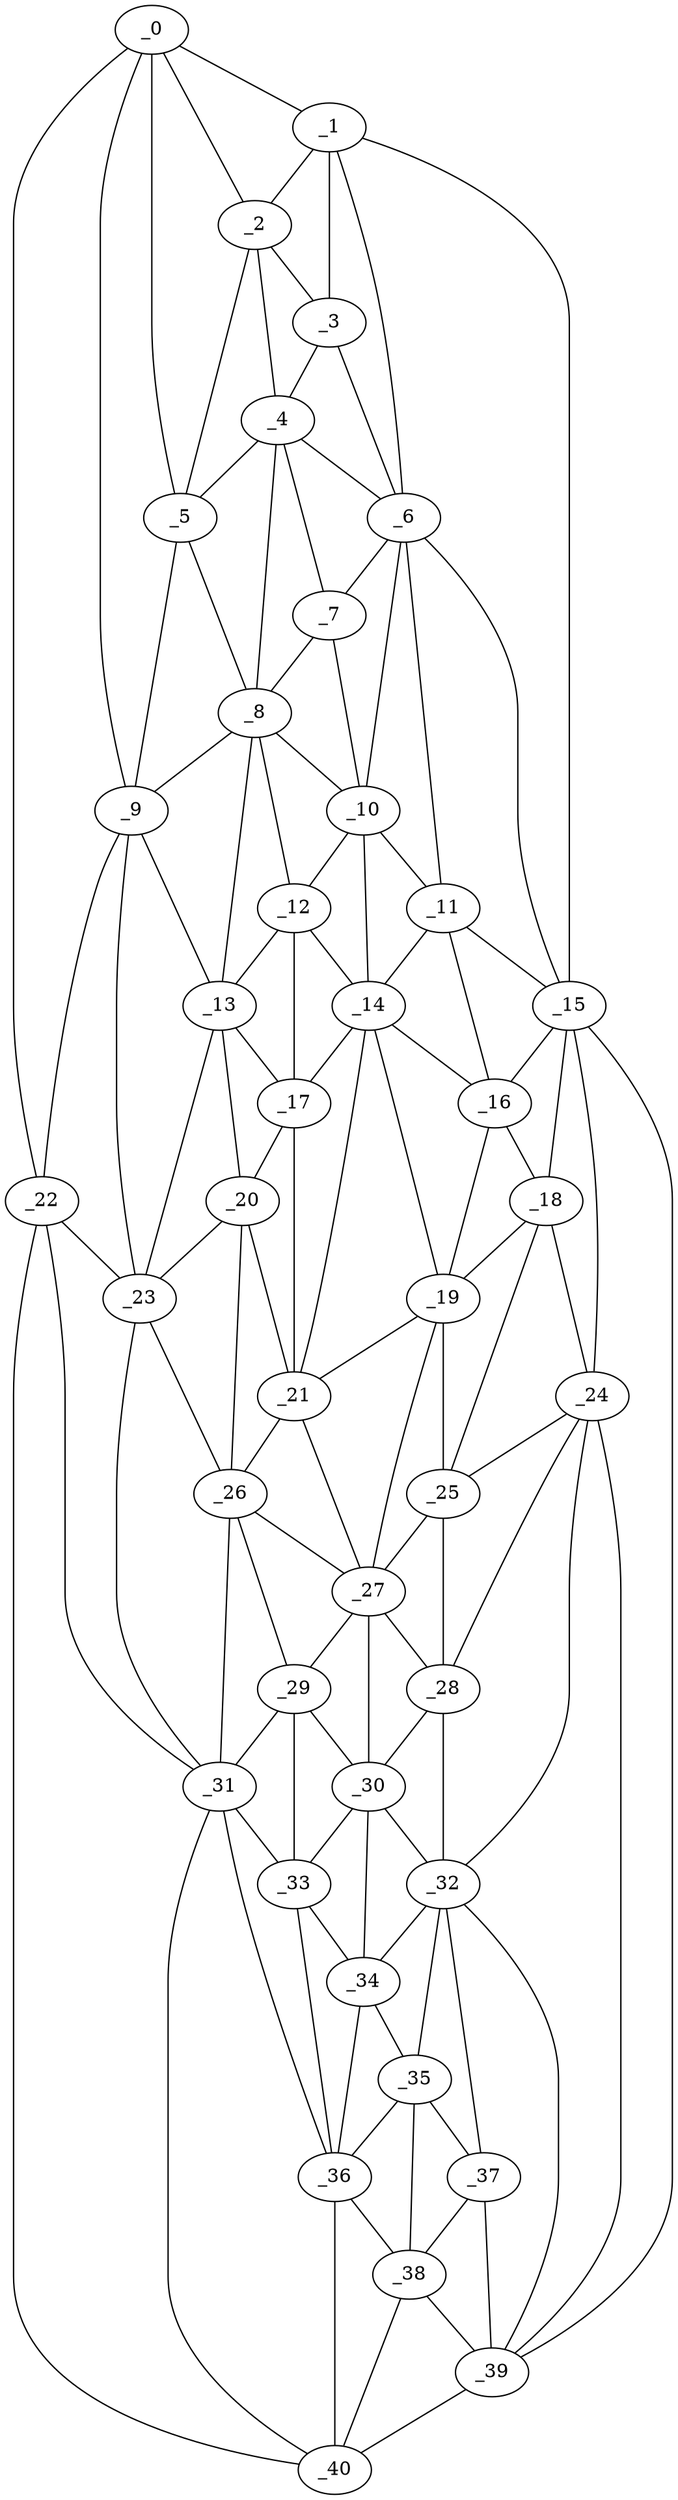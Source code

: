 graph "obj1__120.gxl" {
	_0	 [x=5,
		y=82];
	_1	 [x=6,
		y=65];
	_0 -- _1	 [valence=1];
	_2	 [x=20,
		y=64];
	_0 -- _2	 [valence=2];
	_5	 [x=30,
		y=75];
	_0 -- _5	 [valence=1];
	_9	 [x=45,
		y=78];
	_0 -- _9	 [valence=1];
	_22	 [x=75,
		y=98];
	_0 -- _22	 [valence=1];
	_1 -- _2	 [valence=1];
	_3	 [x=23,
		y=55];
	_1 -- _3	 [valence=1];
	_6	 [x=36,
		y=47];
	_1 -- _6	 [valence=2];
	_15	 [x=62,
		y=31];
	_1 -- _15	 [valence=1];
	_2 -- _3	 [valence=2];
	_4	 [x=28,
		y=61];
	_2 -- _4	 [valence=2];
	_2 -- _5	 [valence=2];
	_3 -- _4	 [valence=1];
	_3 -- _6	 [valence=2];
	_4 -- _5	 [valence=1];
	_4 -- _6	 [valence=1];
	_7	 [x=39,
		y=57];
	_4 -- _7	 [valence=2];
	_8	 [x=43,
		y=67];
	_4 -- _8	 [valence=1];
	_5 -- _8	 [valence=1];
	_5 -- _9	 [valence=2];
	_6 -- _7	 [valence=2];
	_10	 [x=47,
		y=57];
	_6 -- _10	 [valence=1];
	_11	 [x=54,
		y=44];
	_6 -- _11	 [valence=2];
	_6 -- _15	 [valence=1];
	_7 -- _8	 [valence=2];
	_7 -- _10	 [valence=2];
	_8 -- _9	 [valence=2];
	_8 -- _10	 [valence=2];
	_12	 [x=55,
		y=61];
	_8 -- _12	 [valence=2];
	_13	 [x=57,
		y=69];
	_8 -- _13	 [valence=1];
	_9 -- _13	 [valence=2];
	_9 -- _22	 [valence=2];
	_23	 [x=76,
		y=80];
	_9 -- _23	 [valence=1];
	_10 -- _11	 [valence=2];
	_10 -- _12	 [valence=2];
	_14	 [x=58,
		y=53];
	_10 -- _14	 [valence=1];
	_11 -- _14	 [valence=2];
	_11 -- _15	 [valence=1];
	_16	 [x=62,
		y=39];
	_11 -- _16	 [valence=2];
	_12 -- _13	 [valence=2];
	_12 -- _14	 [valence=2];
	_17	 [x=62,
		y=66];
	_12 -- _17	 [valence=1];
	_13 -- _17	 [valence=2];
	_20	 [x=70,
		y=69];
	_13 -- _20	 [valence=1];
	_13 -- _23	 [valence=2];
	_14 -- _16	 [valence=2];
	_14 -- _17	 [valence=2];
	_19	 [x=69,
		y=46];
	_14 -- _19	 [valence=2];
	_21	 [x=71,
		y=53];
	_14 -- _21	 [valence=2];
	_15 -- _16	 [valence=1];
	_18	 [x=69,
		y=33];
	_15 -- _18	 [valence=2];
	_24	 [x=77,
		y=35];
	_15 -- _24	 [valence=2];
	_39	 [x=126,
		y=43];
	_15 -- _39	 [valence=1];
	_16 -- _18	 [valence=2];
	_16 -- _19	 [valence=2];
	_17 -- _20	 [valence=1];
	_17 -- _21	 [valence=1];
	_18 -- _19	 [valence=2];
	_18 -- _24	 [valence=1];
	_25	 [x=77,
		y=41];
	_18 -- _25	 [valence=2];
	_19 -- _21	 [valence=1];
	_19 -- _25	 [valence=1];
	_27	 [x=79,
		y=54];
	_19 -- _27	 [valence=2];
	_20 -- _21	 [valence=2];
	_20 -- _23	 [valence=2];
	_26	 [x=78,
		y=61];
	_20 -- _26	 [valence=1];
	_21 -- _26	 [valence=2];
	_21 -- _27	 [valence=2];
	_22 -- _23	 [valence=2];
	_31	 [x=95,
		y=79];
	_22 -- _31	 [valence=1];
	_40	 [x=126,
		y=60];
	_22 -- _40	 [valence=1];
	_23 -- _26	 [valence=1];
	_23 -- _31	 [valence=2];
	_24 -- _25	 [valence=1];
	_28	 [x=82,
		y=42];
	_24 -- _28	 [valence=2];
	_32	 [x=96,
		y=40];
	_24 -- _32	 [valence=1];
	_24 -- _39	 [valence=1];
	_25 -- _27	 [valence=2];
	_25 -- _28	 [valence=1];
	_26 -- _27	 [valence=1];
	_29	 [x=91,
		y=59];
	_26 -- _29	 [valence=1];
	_26 -- _31	 [valence=2];
	_27 -- _28	 [valence=2];
	_27 -- _29	 [valence=2];
	_30	 [x=94,
		y=54];
	_27 -- _30	 [valence=2];
	_28 -- _30	 [valence=2];
	_28 -- _32	 [valence=2];
	_29 -- _30	 [valence=2];
	_29 -- _31	 [valence=2];
	_33	 [x=101,
		y=66];
	_29 -- _33	 [valence=2];
	_30 -- _32	 [valence=1];
	_30 -- _33	 [valence=1];
	_34	 [x=102,
		y=51];
	_30 -- _34	 [valence=2];
	_31 -- _33	 [valence=1];
	_36	 [x=110,
		y=63];
	_31 -- _36	 [valence=1];
	_31 -- _40	 [valence=2];
	_32 -- _34	 [valence=2];
	_35	 [x=109,
		y=49];
	_32 -- _35	 [valence=1];
	_37	 [x=115,
		y=44];
	_32 -- _37	 [valence=2];
	_32 -- _39	 [valence=2];
	_33 -- _34	 [valence=2];
	_33 -- _36	 [valence=1];
	_34 -- _35	 [valence=1];
	_34 -- _36	 [valence=2];
	_35 -- _36	 [valence=2];
	_35 -- _37	 [valence=2];
	_38	 [x=117,
		y=57];
	_35 -- _38	 [valence=1];
	_36 -- _38	 [valence=2];
	_36 -- _40	 [valence=2];
	_37 -- _38	 [valence=2];
	_37 -- _39	 [valence=2];
	_38 -- _39	 [valence=2];
	_38 -- _40	 [valence=2];
	_39 -- _40	 [valence=1];
}
